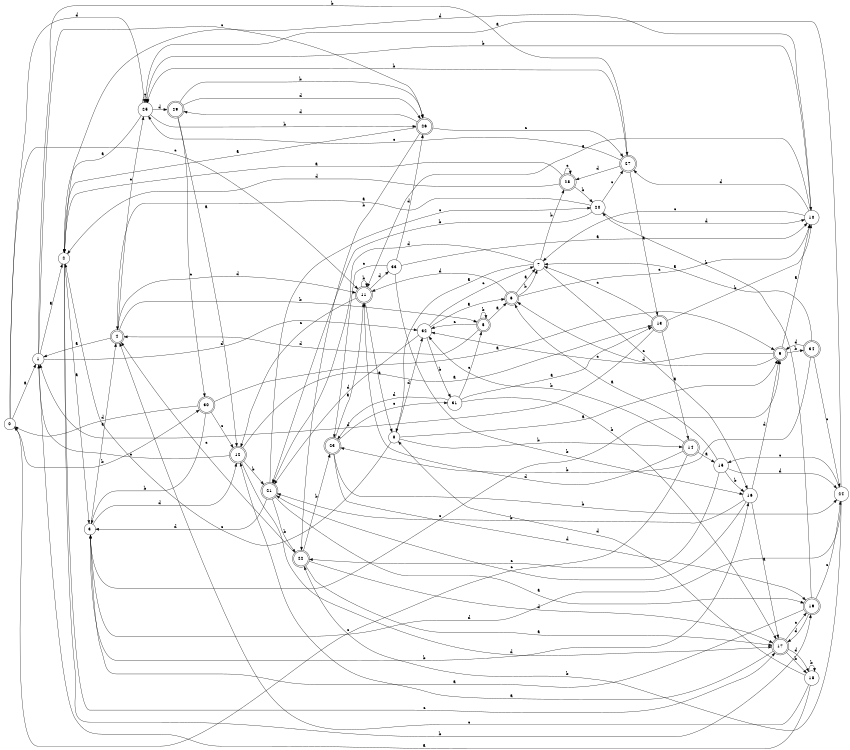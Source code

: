 digraph n28_10 {
__start0 [label="" shape="none"];

rankdir=LR;
size="8,5";

s0 [style="filled", color="black", fillcolor="white" shape="circle", label="0"];
s1 [style="filled", color="black", fillcolor="white" shape="circle", label="1"];
s2 [style="filled", color="black", fillcolor="white" shape="circle", label="2"];
s3 [style="filled", color="black", fillcolor="white" shape="circle", label="3"];
s4 [style="rounded,filled", color="black", fillcolor="white" shape="doublecircle", label="4"];
s5 [style="rounded,filled", color="black", fillcolor="white" shape="doublecircle", label="5"];
s6 [style="rounded,filled", color="black", fillcolor="white" shape="doublecircle", label="6"];
s7 [style="filled", color="black", fillcolor="white" shape="circle", label="7"];
s8 [style="filled", color="black", fillcolor="white" shape="circle", label="8"];
s9 [style="rounded,filled", color="black", fillcolor="white" shape="doublecircle", label="9"];
s10 [style="filled", color="black", fillcolor="white" shape="circle", label="10"];
s11 [style="rounded,filled", color="black", fillcolor="white" shape="doublecircle", label="11"];
s12 [style="rounded,filled", color="black", fillcolor="white" shape="doublecircle", label="12"];
s13 [style="rounded,filled", color="black", fillcolor="white" shape="doublecircle", label="13"];
s14 [style="rounded,filled", color="black", fillcolor="white" shape="doublecircle", label="14"];
s15 [style="filled", color="black", fillcolor="white" shape="circle", label="15"];
s16 [style="filled", color="black", fillcolor="white" shape="circle", label="16"];
s17 [style="rounded,filled", color="black", fillcolor="white" shape="doublecircle", label="17"];
s18 [style="filled", color="black", fillcolor="white" shape="circle", label="18"];
s19 [style="rounded,filled", color="black", fillcolor="white" shape="doublecircle", label="19"];
s20 [style="filled", color="black", fillcolor="white" shape="circle", label="20"];
s21 [style="rounded,filled", color="black", fillcolor="white" shape="doublecircle", label="21"];
s22 [style="rounded,filled", color="black", fillcolor="white" shape="doublecircle", label="22"];
s23 [style="rounded,filled", color="black", fillcolor="white" shape="doublecircle", label="23"];
s24 [style="filled", color="black", fillcolor="white" shape="circle", label="24"];
s25 [style="filled", color="black", fillcolor="white" shape="circle", label="25"];
s26 [style="rounded,filled", color="black", fillcolor="white" shape="doublecircle", label="26"];
s27 [style="rounded,filled", color="black", fillcolor="white" shape="doublecircle", label="27"];
s28 [style="rounded,filled", color="black", fillcolor="white" shape="doublecircle", label="28"];
s29 [style="rounded,filled", color="black", fillcolor="white" shape="doublecircle", label="29"];
s30 [style="rounded,filled", color="black", fillcolor="white" shape="doublecircle", label="30"];
s31 [style="filled", color="black", fillcolor="white" shape="circle", label="31"];
s32 [style="filled", color="black", fillcolor="white" shape="circle", label="32"];
s33 [style="filled", color="black", fillcolor="white" shape="circle", label="33"];
s34 [style="rounded,filled", color="black", fillcolor="white" shape="doublecircle", label="34"];
s0 -> s1 [label="a"];
s0 -> s30 [label="b"];
s0 -> s11 [label="c"];
s0 -> s25 [label="d"];
s1 -> s2 [label="a"];
s1 -> s27 [label="b"];
s1 -> s26 [label="c"];
s1 -> s32 [label="d"];
s2 -> s3 [label="a"];
s2 -> s19 [label="b"];
s2 -> s17 [label="c"];
s2 -> s10 [label="d"];
s3 -> s4 [label="a"];
s3 -> s16 [label="b"];
s3 -> s9 [label="c"];
s3 -> s12 [label="d"];
s4 -> s1 [label="a"];
s4 -> s5 [label="b"];
s4 -> s25 [label="c"];
s4 -> s11 [label="d"];
s5 -> s6 [label="a"];
s5 -> s5 [label="b"];
s5 -> s32 [label="c"];
s5 -> s4 [label="d"];
s6 -> s7 [label="a"];
s6 -> s7 [label="b"];
s6 -> s10 [label="c"];
s6 -> s11 [label="d"];
s7 -> s8 [label="a"];
s7 -> s28 [label="b"];
s7 -> s16 [label="c"];
s7 -> s21 [label="d"];
s8 -> s9 [label="a"];
s8 -> s14 [label="b"];
s8 -> s2 [label="c"];
s8 -> s32 [label="d"];
s9 -> s10 [label="a"];
s9 -> s34 [label="b"];
s9 -> s32 [label="c"];
s9 -> s6 [label="d"];
s10 -> s11 [label="a"];
s10 -> s25 [label="b"];
s10 -> s7 [label="c"];
s10 -> s27 [label="d"];
s11 -> s8 [label="a"];
s11 -> s11 [label="b"];
s11 -> s12 [label="c"];
s11 -> s33 [label="d"];
s12 -> s13 [label="a"];
s12 -> s21 [label="b"];
s12 -> s1 [label="c"];
s12 -> s17 [label="d"];
s13 -> s14 [label="a"];
s13 -> s10 [label="b"];
s13 -> s7 [label="c"];
s13 -> s1 [label="d"];
s14 -> s15 [label="a"];
s14 -> s32 [label="b"];
s14 -> s0 [label="c"];
s14 -> s11 [label="d"];
s15 -> s6 [label="a"];
s15 -> s16 [label="b"];
s15 -> s22 [label="c"];
s15 -> s24 [label="d"];
s16 -> s17 [label="a"];
s16 -> s21 [label="b"];
s16 -> s21 [label="c"];
s16 -> s9 [label="d"];
s17 -> s12 [label="a"];
s17 -> s18 [label="b"];
s17 -> s19 [label="c"];
s17 -> s18 [label="d"];
s18 -> s1 [label="a"];
s18 -> s18 [label="b"];
s18 -> s4 [label="c"];
s18 -> s8 [label="d"];
s19 -> s3 [label="a"];
s19 -> s20 [label="b"];
s19 -> s24 [label="c"];
s19 -> s17 [label="d"];
s20 -> s4 [label="a"];
s20 -> s21 [label="b"];
s20 -> s27 [label="c"];
s20 -> s10 [label="d"];
s21 -> s19 [label="a"];
s21 -> s22 [label="b"];
s21 -> s20 [label="c"];
s21 -> s3 [label="d"];
s22 -> s17 [label="a"];
s22 -> s23 [label="b"];
s22 -> s4 [label="c"];
s22 -> s17 [label="d"];
s23 -> s11 [label="a"];
s23 -> s24 [label="b"];
s23 -> s31 [label="c"];
s23 -> s19 [label="d"];
s24 -> s25 [label="a"];
s24 -> s22 [label="b"];
s24 -> s15 [label="c"];
s24 -> s3 [label="d"];
s25 -> s2 [label="a"];
s25 -> s26 [label="b"];
s25 -> s25 [label="c"];
s25 -> s29 [label="d"];
s26 -> s2 [label="a"];
s26 -> s22 [label="b"];
s26 -> s27 [label="c"];
s26 -> s29 [label="d"];
s27 -> s13 [label="a"];
s27 -> s25 [label="b"];
s27 -> s25 [label="c"];
s27 -> s28 [label="d"];
s28 -> s2 [label="a"];
s28 -> s20 [label="b"];
s28 -> s28 [label="c"];
s28 -> s2 [label="d"];
s29 -> s12 [label="a"];
s29 -> s26 [label="b"];
s29 -> s30 [label="c"];
s29 -> s26 [label="d"];
s30 -> s9 [label="a"];
s30 -> s3 [label="b"];
s30 -> s12 [label="c"];
s30 -> s0 [label="d"];
s31 -> s13 [label="a"];
s31 -> s17 [label="b"];
s31 -> s5 [label="c"];
s31 -> s23 [label="d"];
s32 -> s6 [label="a"];
s32 -> s31 [label="b"];
s32 -> s7 [label="c"];
s32 -> s21 [label="d"];
s33 -> s10 [label="a"];
s33 -> s16 [label="b"];
s33 -> s23 [label="c"];
s33 -> s26 [label="d"];
s34 -> s7 [label="a"];
s34 -> s23 [label="b"];
s34 -> s24 [label="c"];
s34 -> s9 [label="d"];

}